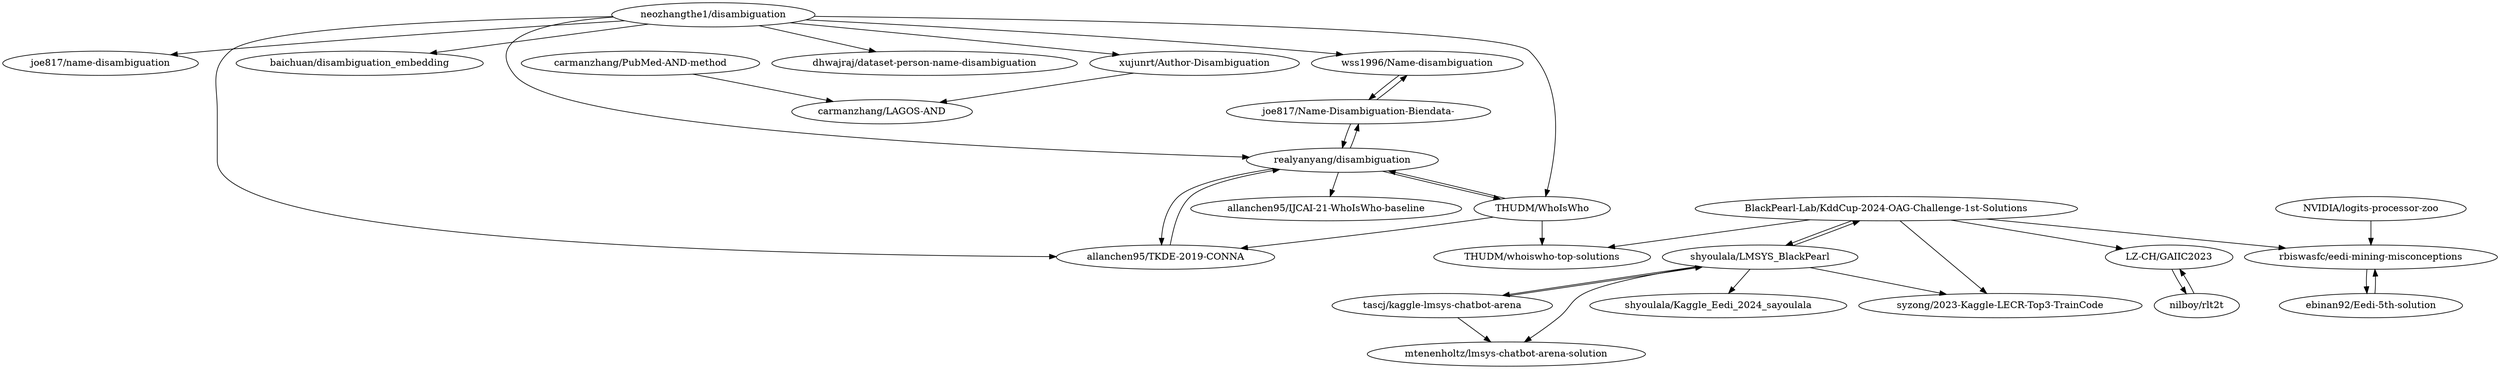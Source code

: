 digraph G {
"neozhangthe1/disambiguation" -> "wss1996/Name-disambiguation"
"neozhangthe1/disambiguation" -> "joe817/name-disambiguation"
"neozhangthe1/disambiguation" -> "allanchen95/TKDE-2019-CONNA"
"neozhangthe1/disambiguation" -> "baichuan/disambiguation_embedding"
"neozhangthe1/disambiguation" -> "xujunrt/Author-Disambiguation"
"neozhangthe1/disambiguation" -> "realyanyang/disambiguation"
"neozhangthe1/disambiguation" -> "dhwajraj/dataset-person-name-disambiguation"
"neozhangthe1/disambiguation" -> "THUDM/WhoIsWho"
"xujunrt/Author-Disambiguation" -> "carmanzhang/LAGOS-AND"
"allanchen95/TKDE-2019-CONNA" -> "realyanyang/disambiguation"
"joe817/Name-Disambiguation-Biendata-" -> "wss1996/Name-disambiguation"
"joe817/Name-Disambiguation-Biendata-" -> "realyanyang/disambiguation"
"realyanyang/disambiguation" -> "allanchen95/TKDE-2019-CONNA"
"realyanyang/disambiguation" -> "THUDM/WhoIsWho"
"realyanyang/disambiguation" -> "allanchen95/IJCAI-21-WhoIsWho-baseline"
"realyanyang/disambiguation" -> "joe817/Name-Disambiguation-Biendata-"
"wss1996/Name-disambiguation" -> "joe817/Name-Disambiguation-Biendata-"
"carmanzhang/PubMed-AND-method" -> "carmanzhang/LAGOS-AND"
"nilboy/rlt2t" -> "LZ-CH/GAIIC2023"
"LZ-CH/GAIIC2023" -> "nilboy/rlt2t"
"THUDM/WhoIsWho" -> "allanchen95/TKDE-2019-CONNA"
"THUDM/WhoIsWho" -> "realyanyang/disambiguation"
"THUDM/WhoIsWho" -> "THUDM/whoiswho-top-solutions"
"NVIDIA/logits-processor-zoo" -> "rbiswasfc/eedi-mining-misconceptions"
"tascj/kaggle-lmsys-chatbot-arena" -> "shyoulala/LMSYS_BlackPearl"
"tascj/kaggle-lmsys-chatbot-arena" -> "mtenenholtz/lmsys-chatbot-arena-solution"
"BlackPearl-Lab/KddCup-2024-OAG-Challenge-1st-Solutions" -> "shyoulala/LMSYS_BlackPearl"
"BlackPearl-Lab/KddCup-2024-OAG-Challenge-1st-Solutions" -> "rbiswasfc/eedi-mining-misconceptions"
"BlackPearl-Lab/KddCup-2024-OAG-Challenge-1st-Solutions" -> "THUDM/whoiswho-top-solutions"
"BlackPearl-Lab/KddCup-2024-OAG-Challenge-1st-Solutions" -> "syzong/2023-Kaggle-LECR-Top3-TrainCode"
"BlackPearl-Lab/KddCup-2024-OAG-Challenge-1st-Solutions" -> "LZ-CH/GAIIC2023"
"shyoulala/LMSYS_BlackPearl" -> "tascj/kaggle-lmsys-chatbot-arena"
"shyoulala/LMSYS_BlackPearl" -> "syzong/2023-Kaggle-LECR-Top3-TrainCode"
"shyoulala/LMSYS_BlackPearl" -> "shyoulala/Kaggle_Eedi_2024_sayoulala"
"shyoulala/LMSYS_BlackPearl" -> "mtenenholtz/lmsys-chatbot-arena-solution"
"shyoulala/LMSYS_BlackPearl" -> "BlackPearl-Lab/KddCup-2024-OAG-Challenge-1st-Solutions"
"rbiswasfc/eedi-mining-misconceptions" -> "ebinan92/Eedi-5th-solution"
"ebinan92/Eedi-5th-solution" -> "rbiswasfc/eedi-mining-misconceptions"
"neozhangthe1/disambiguation" ["l"="1.845,45.91"]
"wss1996/Name-disambiguation" ["l"="1.838,45.928"]
"joe817/name-disambiguation" ["l"="1.823,45.918"]
"allanchen95/TKDE-2019-CONNA" ["l"="1.865,45.913"]
"baichuan/disambiguation_embedding" ["l"="1.834,45.897"]
"xujunrt/Author-Disambiguation" ["l"="1.847,45.888"]
"realyanyang/disambiguation" ["l"="1.864,45.926"]
"dhwajraj/dataset-person-name-disambiguation" ["l"="1.814,45.903"]
"THUDM/WhoIsWho" ["l"="1.882,45.917"]
"carmanzhang/LAGOS-AND" ["l"="1.841,45.872"]
"joe817/Name-Disambiguation-Biendata-" ["l"="1.85,45.936"]
"allanchen95/IJCAI-21-WhoIsWho-baseline" ["l"="1.874,45.939"]
"carmanzhang/PubMed-AND-method" ["l"="1.836,45.859"]
"nilboy/rlt2t" ["l"="1.955,45.956"]
"LZ-CH/GAIIC2023" ["l"="1.956,45.942"]
"THUDM/whoiswho-top-solutions" ["l"="1.921,45.919"]
"NVIDIA/logits-processor-zoo" ["l"="2.033,45.935"]
"rbiswasfc/eedi-mining-misconceptions" ["l"="1.999,45.931"]
"tascj/kaggle-lmsys-chatbot-arena" ["l"="1.977,45.885"]
"shyoulala/LMSYS_BlackPearl" ["l"="1.972,45.901"]
"mtenenholtz/lmsys-chatbot-arena-solution" ["l"="1.962,45.886"]
"BlackPearl-Lab/KddCup-2024-OAG-Challenge-1st-Solutions" ["l"="1.962,45.92"]
"syzong/2023-Kaggle-LECR-Top3-TrainCode" ["l"="1.952,45.905"]
"shyoulala/Kaggle_Eedi_2024_sayoulala" ["l"="1.997,45.896"]
"ebinan92/Eedi-5th-solution" ["l"="2.001,45.944"]
}